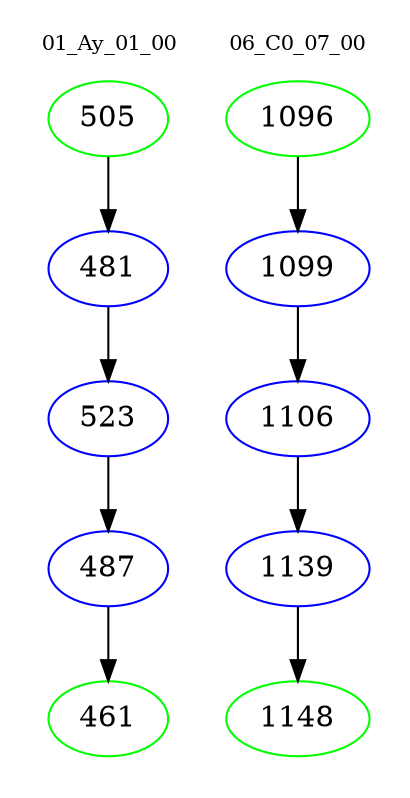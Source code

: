 digraph{
subgraph cluster_0 {
color = white
label = "01_Ay_01_00";
fontsize=10;
T0_505 [label="505", color="green"]
T0_505 -> T0_481 [color="black"]
T0_481 [label="481", color="blue"]
T0_481 -> T0_523 [color="black"]
T0_523 [label="523", color="blue"]
T0_523 -> T0_487 [color="black"]
T0_487 [label="487", color="blue"]
T0_487 -> T0_461 [color="black"]
T0_461 [label="461", color="green"]
}
subgraph cluster_1 {
color = white
label = "06_C0_07_00";
fontsize=10;
T1_1096 [label="1096", color="green"]
T1_1096 -> T1_1099 [color="black"]
T1_1099 [label="1099", color="blue"]
T1_1099 -> T1_1106 [color="black"]
T1_1106 [label="1106", color="blue"]
T1_1106 -> T1_1139 [color="black"]
T1_1139 [label="1139", color="blue"]
T1_1139 -> T1_1148 [color="black"]
T1_1148 [label="1148", color="green"]
}
}
